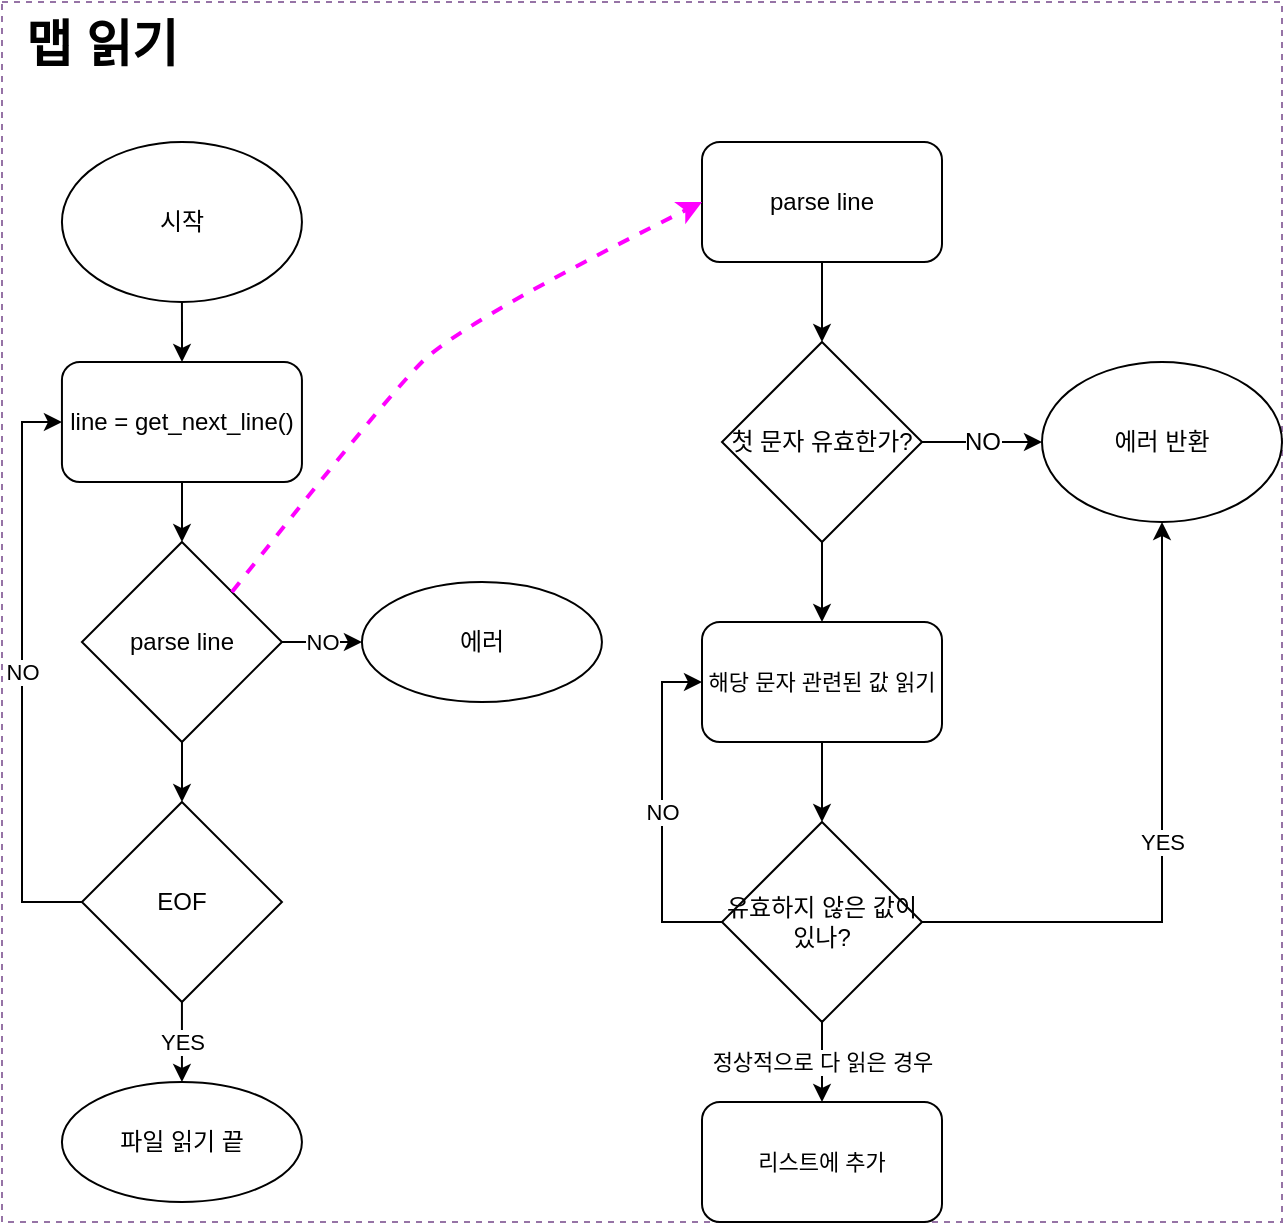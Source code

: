 <mxfile version="15.8.3" type="github">
  <diagram id="vRlNamXd7HZdxAo5C9oe" name="Page-1">
    <mxGraphModel dx="1181" dy="687" grid="1" gridSize="10" guides="1" tooltips="1" connect="1" arrows="1" fold="1" page="1" pageScale="1" pageWidth="827" pageHeight="1169" math="0" shadow="0">
      <root>
        <mxCell id="0" />
        <mxCell id="1" parent="0" />
        <mxCell id="kcZwpyBcyDOmQLAkCWl2-49" value="" style="group;fillColor=none;strokeColor=#9673a6;shadow=0;glass=1;rounded=0;strokeWidth=1;dashed=1;" vertex="1" connectable="0" parent="1">
          <mxGeometry x="10" y="10" width="640" height="610" as="geometry" />
        </mxCell>
        <mxCell id="kcZwpyBcyDOmQLAkCWl2-1" value="&lt;font size=&quot;1&quot;&gt;&lt;b style=&quot;font-size: 25px&quot;&gt;맵 읽기&lt;/b&gt;&lt;/font&gt;" style="text;html=1;strokeColor=none;fillColor=none;align=center;verticalAlign=middle;whiteSpace=wrap;rounded=0;" vertex="1" parent="kcZwpyBcyDOmQLAkCWl2-49">
          <mxGeometry width="100" height="40" as="geometry" />
        </mxCell>
        <mxCell id="kcZwpyBcyDOmQLAkCWl2-27" value="" style="group" vertex="1" connectable="0" parent="kcZwpyBcyDOmQLAkCWl2-49">
          <mxGeometry x="350" y="70" width="290" height="540" as="geometry" />
        </mxCell>
        <mxCell id="kcZwpyBcyDOmQLAkCWl2-7" value="parse line" style="rounded=1;whiteSpace=wrap;html=1;fontSize=12;align=center;" vertex="1" parent="kcZwpyBcyDOmQLAkCWl2-27">
          <mxGeometry width="120" height="60" as="geometry" />
        </mxCell>
        <mxCell id="kcZwpyBcyDOmQLAkCWl2-9" value="첫 문자 유효한가?" style="rhombus;whiteSpace=wrap;html=1;fontSize=12;align=center;" vertex="1" parent="kcZwpyBcyDOmQLAkCWl2-27">
          <mxGeometry x="10" y="100" width="100" height="100" as="geometry" />
        </mxCell>
        <mxCell id="kcZwpyBcyDOmQLAkCWl2-26" value="" style="edgeStyle=orthogonalEdgeStyle;rounded=0;orthogonalLoop=1;jettySize=auto;html=1;fontSize=11;" edge="1" parent="kcZwpyBcyDOmQLAkCWl2-27" source="kcZwpyBcyDOmQLAkCWl2-7" target="kcZwpyBcyDOmQLAkCWl2-9">
          <mxGeometry relative="1" as="geometry" />
        </mxCell>
        <mxCell id="kcZwpyBcyDOmQLAkCWl2-10" value="에러 반환" style="ellipse;whiteSpace=wrap;html=1;fontSize=12;align=center;" vertex="1" parent="kcZwpyBcyDOmQLAkCWl2-27">
          <mxGeometry x="170" y="110" width="120" height="80" as="geometry" />
        </mxCell>
        <mxCell id="kcZwpyBcyDOmQLAkCWl2-11" value="NO" style="edgeStyle=orthogonalEdgeStyle;rounded=0;orthogonalLoop=1;jettySize=auto;html=1;fontSize=12;" edge="1" parent="kcZwpyBcyDOmQLAkCWl2-27" source="kcZwpyBcyDOmQLAkCWl2-9" target="kcZwpyBcyDOmQLAkCWl2-10">
          <mxGeometry relative="1" as="geometry" />
        </mxCell>
        <mxCell id="kcZwpyBcyDOmQLAkCWl2-12" value="&lt;font style=&quot;font-size: 11px&quot;&gt;해당 문자 관련된 값 읽기&lt;/font&gt;" style="rounded=1;whiteSpace=wrap;html=1;fontSize=12;align=center;" vertex="1" parent="kcZwpyBcyDOmQLAkCWl2-27">
          <mxGeometry y="240" width="120" height="60" as="geometry" />
        </mxCell>
        <mxCell id="kcZwpyBcyDOmQLAkCWl2-13" value="" style="edgeStyle=orthogonalEdgeStyle;rounded=0;orthogonalLoop=1;jettySize=auto;html=1;fontSize=12;" edge="1" parent="kcZwpyBcyDOmQLAkCWl2-27" source="kcZwpyBcyDOmQLAkCWl2-9" target="kcZwpyBcyDOmQLAkCWl2-12">
          <mxGeometry relative="1" as="geometry" />
        </mxCell>
        <mxCell id="kcZwpyBcyDOmQLAkCWl2-17" value="YES" style="edgeStyle=orthogonalEdgeStyle;rounded=0;orthogonalLoop=1;jettySize=auto;html=1;exitX=1;exitY=0.5;exitDx=0;exitDy=0;fontSize=11;" edge="1" parent="kcZwpyBcyDOmQLAkCWl2-27" source="kcZwpyBcyDOmQLAkCWl2-15" target="kcZwpyBcyDOmQLAkCWl2-10">
          <mxGeometry relative="1" as="geometry" />
        </mxCell>
        <mxCell id="kcZwpyBcyDOmQLAkCWl2-18" value="NO" style="edgeStyle=orthogonalEdgeStyle;rounded=0;orthogonalLoop=1;jettySize=auto;html=1;exitX=0;exitY=0.5;exitDx=0;exitDy=0;entryX=0;entryY=0.5;entryDx=0;entryDy=0;fontSize=11;" edge="1" parent="kcZwpyBcyDOmQLAkCWl2-27" source="kcZwpyBcyDOmQLAkCWl2-15" target="kcZwpyBcyDOmQLAkCWl2-12">
          <mxGeometry relative="1" as="geometry" />
        </mxCell>
        <mxCell id="kcZwpyBcyDOmQLAkCWl2-15" value="유효하지 않은 값이 있나?" style="rhombus;whiteSpace=wrap;html=1;fontSize=12;align=center;" vertex="1" parent="kcZwpyBcyDOmQLAkCWl2-27">
          <mxGeometry x="10" y="340" width="100" height="100" as="geometry" />
        </mxCell>
        <mxCell id="kcZwpyBcyDOmQLAkCWl2-16" value="" style="edgeStyle=orthogonalEdgeStyle;rounded=0;orthogonalLoop=1;jettySize=auto;html=1;fontSize=11;" edge="1" parent="kcZwpyBcyDOmQLAkCWl2-27" source="kcZwpyBcyDOmQLAkCWl2-12" target="kcZwpyBcyDOmQLAkCWl2-15">
          <mxGeometry relative="1" as="geometry" />
        </mxCell>
        <mxCell id="kcZwpyBcyDOmQLAkCWl2-24" value="리스트에 추가" style="rounded=1;whiteSpace=wrap;html=1;fontSize=11;align=center;" vertex="1" parent="kcZwpyBcyDOmQLAkCWl2-27">
          <mxGeometry y="480" width="120" height="60" as="geometry" />
        </mxCell>
        <mxCell id="kcZwpyBcyDOmQLAkCWl2-25" value="정상적으로 다 읽은 경우" style="edgeStyle=orthogonalEdgeStyle;rounded=0;orthogonalLoop=1;jettySize=auto;html=1;fontSize=11;" edge="1" parent="kcZwpyBcyDOmQLAkCWl2-27" source="kcZwpyBcyDOmQLAkCWl2-15" target="kcZwpyBcyDOmQLAkCWl2-24">
          <mxGeometry relative="1" as="geometry" />
        </mxCell>
        <mxCell id="kcZwpyBcyDOmQLAkCWl2-41" value="" style="group" vertex="1" connectable="0" parent="kcZwpyBcyDOmQLAkCWl2-49">
          <mxGeometry x="29.97" y="70" width="270" height="530" as="geometry" />
        </mxCell>
        <mxCell id="kcZwpyBcyDOmQLAkCWl2-3" value="line = get_next_line()" style="rounded=1;whiteSpace=wrap;html=1;fontSize=12;align=center;" vertex="1" parent="kcZwpyBcyDOmQLAkCWl2-41">
          <mxGeometry y="110" width="120" height="60" as="geometry" />
        </mxCell>
        <mxCell id="kcZwpyBcyDOmQLAkCWl2-31" value="" style="edgeStyle=orthogonalEdgeStyle;rounded=0;orthogonalLoop=1;jettySize=auto;html=1;fontSize=11;" edge="1" parent="kcZwpyBcyDOmQLAkCWl2-41" source="kcZwpyBcyDOmQLAkCWl2-4" target="kcZwpyBcyDOmQLAkCWl2-3">
          <mxGeometry relative="1" as="geometry" />
        </mxCell>
        <mxCell id="kcZwpyBcyDOmQLAkCWl2-4" value="시작" style="ellipse;whiteSpace=wrap;html=1;fontSize=12;align=center;" vertex="1" parent="kcZwpyBcyDOmQLAkCWl2-41">
          <mxGeometry width="120" height="80" as="geometry" />
        </mxCell>
        <mxCell id="kcZwpyBcyDOmQLAkCWl2-30" value="parse line" style="rhombus;whiteSpace=wrap;html=1;fontSize=12;align=center;" vertex="1" parent="kcZwpyBcyDOmQLAkCWl2-41">
          <mxGeometry x="10" y="200" width="100" height="100" as="geometry" />
        </mxCell>
        <mxCell id="kcZwpyBcyDOmQLAkCWl2-32" value="" style="edgeStyle=orthogonalEdgeStyle;rounded=0;orthogonalLoop=1;jettySize=auto;html=1;fontSize=11;" edge="1" parent="kcZwpyBcyDOmQLAkCWl2-41" source="kcZwpyBcyDOmQLAkCWl2-3" target="kcZwpyBcyDOmQLAkCWl2-30">
          <mxGeometry relative="1" as="geometry" />
        </mxCell>
        <mxCell id="kcZwpyBcyDOmQLAkCWl2-33" value="에러" style="ellipse;whiteSpace=wrap;html=1;" vertex="1" parent="kcZwpyBcyDOmQLAkCWl2-41">
          <mxGeometry x="150" y="220" width="120" height="60" as="geometry" />
        </mxCell>
        <mxCell id="kcZwpyBcyDOmQLAkCWl2-34" value="NO" style="edgeStyle=orthogonalEdgeStyle;rounded=0;orthogonalLoop=1;jettySize=auto;html=1;fontSize=11;" edge="1" parent="kcZwpyBcyDOmQLAkCWl2-41" source="kcZwpyBcyDOmQLAkCWl2-30" target="kcZwpyBcyDOmQLAkCWl2-33">
          <mxGeometry relative="1" as="geometry" />
        </mxCell>
        <mxCell id="kcZwpyBcyDOmQLAkCWl2-40" value="NO" style="edgeStyle=orthogonalEdgeStyle;rounded=0;orthogonalLoop=1;jettySize=auto;html=1;exitX=0;exitY=0.5;exitDx=0;exitDy=0;entryX=0;entryY=0.5;entryDx=0;entryDy=0;fontSize=11;" edge="1" parent="kcZwpyBcyDOmQLAkCWl2-41" source="kcZwpyBcyDOmQLAkCWl2-36" target="kcZwpyBcyDOmQLAkCWl2-3">
          <mxGeometry relative="1" as="geometry" />
        </mxCell>
        <mxCell id="kcZwpyBcyDOmQLAkCWl2-36" value="EOF" style="rhombus;whiteSpace=wrap;html=1;fontSize=12;align=center;" vertex="1" parent="kcZwpyBcyDOmQLAkCWl2-41">
          <mxGeometry x="10" y="330" width="100" height="100" as="geometry" />
        </mxCell>
        <mxCell id="kcZwpyBcyDOmQLAkCWl2-39" value="" style="edgeStyle=orthogonalEdgeStyle;rounded=0;orthogonalLoop=1;jettySize=auto;html=1;fontSize=11;" edge="1" parent="kcZwpyBcyDOmQLAkCWl2-41" source="kcZwpyBcyDOmQLAkCWl2-30" target="kcZwpyBcyDOmQLAkCWl2-36">
          <mxGeometry relative="1" as="geometry" />
        </mxCell>
        <mxCell id="kcZwpyBcyDOmQLAkCWl2-37" value="파일 읽기 끝" style="ellipse;whiteSpace=wrap;html=1;" vertex="1" parent="kcZwpyBcyDOmQLAkCWl2-41">
          <mxGeometry y="470" width="120" height="60" as="geometry" />
        </mxCell>
        <mxCell id="kcZwpyBcyDOmQLAkCWl2-38" value="YES" style="edgeStyle=orthogonalEdgeStyle;rounded=0;orthogonalLoop=1;jettySize=auto;html=1;fontSize=11;" edge="1" parent="kcZwpyBcyDOmQLAkCWl2-41" source="kcZwpyBcyDOmQLAkCWl2-36" target="kcZwpyBcyDOmQLAkCWl2-37">
          <mxGeometry relative="1" as="geometry" />
        </mxCell>
        <mxCell id="kcZwpyBcyDOmQLAkCWl2-47" value="" style="curved=1;endArrow=classic;html=1;rounded=0;dashed=1;fontSize=11;strokeColor=#FF00FF;strokeWidth=2;exitX=1;exitY=0;exitDx=0;exitDy=0;entryX=0;entryY=0.5;entryDx=0;entryDy=0;" edge="1" parent="kcZwpyBcyDOmQLAkCWl2-49" source="kcZwpyBcyDOmQLAkCWl2-30" target="kcZwpyBcyDOmQLAkCWl2-7">
          <mxGeometry width="50" height="50" relative="1" as="geometry">
            <mxPoint x="200" y="220" as="sourcePoint" />
            <mxPoint x="250" y="170" as="targetPoint" />
            <Array as="points">
              <mxPoint x="190" y="200" />
              <mxPoint x="230" y="160" />
            </Array>
          </mxGeometry>
        </mxCell>
      </root>
    </mxGraphModel>
  </diagram>
</mxfile>

